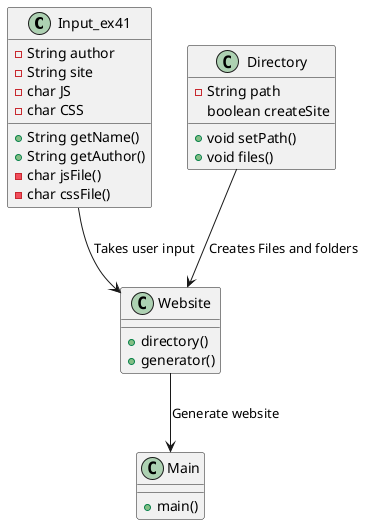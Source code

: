 /*
 *  UCF COP3330 Fall 2021 Assignment 3 Solution
 *  Copyright 2021 Rey Ruiz
 */
@startuml
class Input_ex41{
    -String author
    -String site
    -char JS
    -char CSS
    +String getName()
    +String getAuthor()
    -char jsFile()
    -char cssFile()
}
class Directory{
    -String path
    boolean createSite
    +void setPath()
    +void files()
}
class Website{
    +directory()
    +generator()
}
class Main{
    +main()
}
Directory-->Website: Creates Files and folders
Input_ex41-->Website: Takes user input
Website-->Main: Generate website
@enduml
